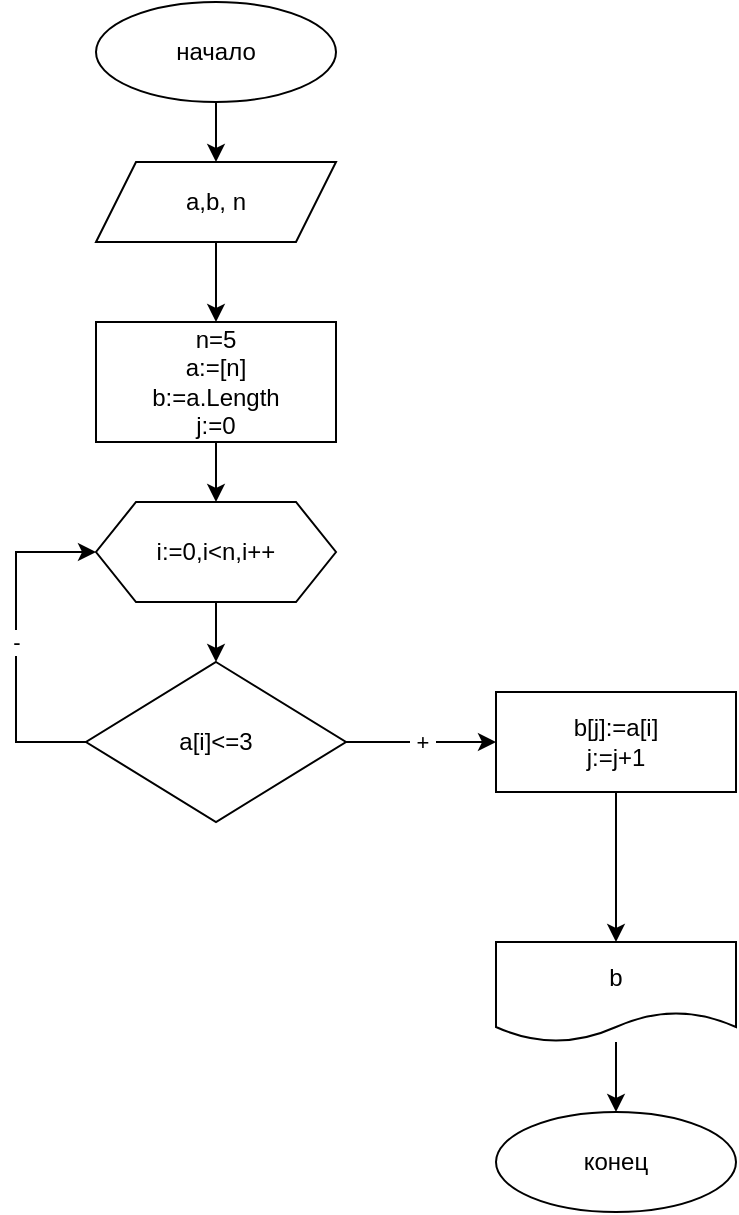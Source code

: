 <mxfile version="20.7.4" type="device"><diagram id="PXdJFbOMCggwctFsmJkV" name="Страница 1"><mxGraphModel dx="467" dy="539" grid="1" gridSize="10" guides="1" tooltips="1" connect="1" arrows="1" fold="1" page="1" pageScale="1" pageWidth="827" pageHeight="1169" math="0" shadow="0"><root><mxCell id="0"/><mxCell id="1" parent="0"/><mxCell id="taoqdFSL_A803ry0KO33-7" style="edgeStyle=orthogonalEdgeStyle;rounded=0;orthogonalLoop=1;jettySize=auto;html=1;entryX=0.5;entryY=0;entryDx=0;entryDy=0;" edge="1" parent="1" source="418uQ-gukLR8801OveVL-1" target="418uQ-gukLR8801OveVL-5"><mxGeometry relative="1" as="geometry"/></mxCell><mxCell id="418uQ-gukLR8801OveVL-1" value="начало" style="ellipse;whiteSpace=wrap;html=1;" parent="1" vertex="1"><mxGeometry x="340" y="30" width="120" height="50" as="geometry"/></mxCell><mxCell id="418uQ-gukLR8801OveVL-4" value="конец" style="ellipse;whiteSpace=wrap;html=1;" parent="1" vertex="1"><mxGeometry x="540" y="585" width="120" height="50" as="geometry"/></mxCell><mxCell id="taoqdFSL_A803ry0KO33-8" style="edgeStyle=orthogonalEdgeStyle;rounded=0;orthogonalLoop=1;jettySize=auto;html=1;entryX=0.5;entryY=0;entryDx=0;entryDy=0;" edge="1" parent="1" source="418uQ-gukLR8801OveVL-5" target="418uQ-gukLR8801OveVL-8"><mxGeometry relative="1" as="geometry"/></mxCell><mxCell id="418uQ-gukLR8801OveVL-5" value="a,b, n" style="shape=parallelogram;perimeter=parallelogramPerimeter;whiteSpace=wrap;html=1;fixedSize=1;" parent="1" vertex="1"><mxGeometry x="340" y="110" width="120" height="40" as="geometry"/></mxCell><mxCell id="taoqdFSL_A803ry0KO33-12" style="edgeStyle=orthogonalEdgeStyle;rounded=0;orthogonalLoop=1;jettySize=auto;html=1;entryX=0.5;entryY=0;entryDx=0;entryDy=0;" edge="1" parent="1" source="418uQ-gukLR8801OveVL-6" target="418uQ-gukLR8801OveVL-4"><mxGeometry relative="1" as="geometry"/></mxCell><mxCell id="418uQ-gukLR8801OveVL-6" value="b" style="shape=document;whiteSpace=wrap;html=1;boundedLbl=1;" parent="1" vertex="1"><mxGeometry x="540" y="500" width="120" height="50" as="geometry"/></mxCell><mxCell id="taoqdFSL_A803ry0KO33-3" value="-" style="edgeStyle=orthogonalEdgeStyle;rounded=0;orthogonalLoop=1;jettySize=auto;html=1;entryX=0;entryY=0.5;entryDx=0;entryDy=0;" edge="1" parent="1" source="418uQ-gukLR8801OveVL-7" target="yMp_lU_X5NGJqr0V26CM-1"><mxGeometry relative="1" as="geometry"><mxPoint x="300" y="300" as="targetPoint"/><Array as="points"><mxPoint x="300" y="400"/><mxPoint x="300" y="305"/></Array></mxGeometry></mxCell><mxCell id="taoqdFSL_A803ry0KO33-4" value="&amp;nbsp;+&amp;nbsp;" style="edgeStyle=orthogonalEdgeStyle;rounded=0;orthogonalLoop=1;jettySize=auto;html=1;" edge="1" parent="1" source="418uQ-gukLR8801OveVL-7" target="taoqdFSL_A803ry0KO33-1"><mxGeometry relative="1" as="geometry"/></mxCell><mxCell id="418uQ-gukLR8801OveVL-7" value="a[i]&amp;lt;=3" style="rhombus;whiteSpace=wrap;html=1;" parent="1" vertex="1"><mxGeometry x="335" y="360" width="130" height="80" as="geometry"/></mxCell><mxCell id="taoqdFSL_A803ry0KO33-9" style="edgeStyle=orthogonalEdgeStyle;rounded=0;orthogonalLoop=1;jettySize=auto;html=1;entryX=0.5;entryY=0;entryDx=0;entryDy=0;" edge="1" parent="1" source="418uQ-gukLR8801OveVL-8" target="yMp_lU_X5NGJqr0V26CM-1"><mxGeometry relative="1" as="geometry"/></mxCell><mxCell id="418uQ-gukLR8801OveVL-8" value="n=5&lt;br&gt;a:=[n]&lt;br&gt;b:=a.Length&lt;br&gt;j:=0" style="rounded=0;whiteSpace=wrap;html=1;" parent="1" vertex="1"><mxGeometry x="340" y="190" width="120" height="60" as="geometry"/></mxCell><mxCell id="taoqdFSL_A803ry0KO33-10" style="edgeStyle=orthogonalEdgeStyle;rounded=0;orthogonalLoop=1;jettySize=auto;html=1;" edge="1" parent="1" source="yMp_lU_X5NGJqr0V26CM-1" target="418uQ-gukLR8801OveVL-7"><mxGeometry relative="1" as="geometry"/></mxCell><mxCell id="yMp_lU_X5NGJqr0V26CM-1" value="i:=0,i&amp;lt;n,i++" style="shape=hexagon;perimeter=hexagonPerimeter2;whiteSpace=wrap;html=1;fixedSize=1;" parent="1" vertex="1"><mxGeometry x="340" y="280" width="120" height="50" as="geometry"/></mxCell><mxCell id="taoqdFSL_A803ry0KO33-11" style="edgeStyle=orthogonalEdgeStyle;rounded=0;orthogonalLoop=1;jettySize=auto;html=1;" edge="1" parent="1" source="taoqdFSL_A803ry0KO33-1" target="418uQ-gukLR8801OveVL-6"><mxGeometry relative="1" as="geometry"/></mxCell><mxCell id="taoqdFSL_A803ry0KO33-1" value="b[j]:=a[i]&lt;br&gt;j:=j+1" style="rounded=0;whiteSpace=wrap;html=1;" vertex="1" parent="1"><mxGeometry x="540" y="375" width="120" height="50" as="geometry"/></mxCell></root></mxGraphModel></diagram></mxfile>